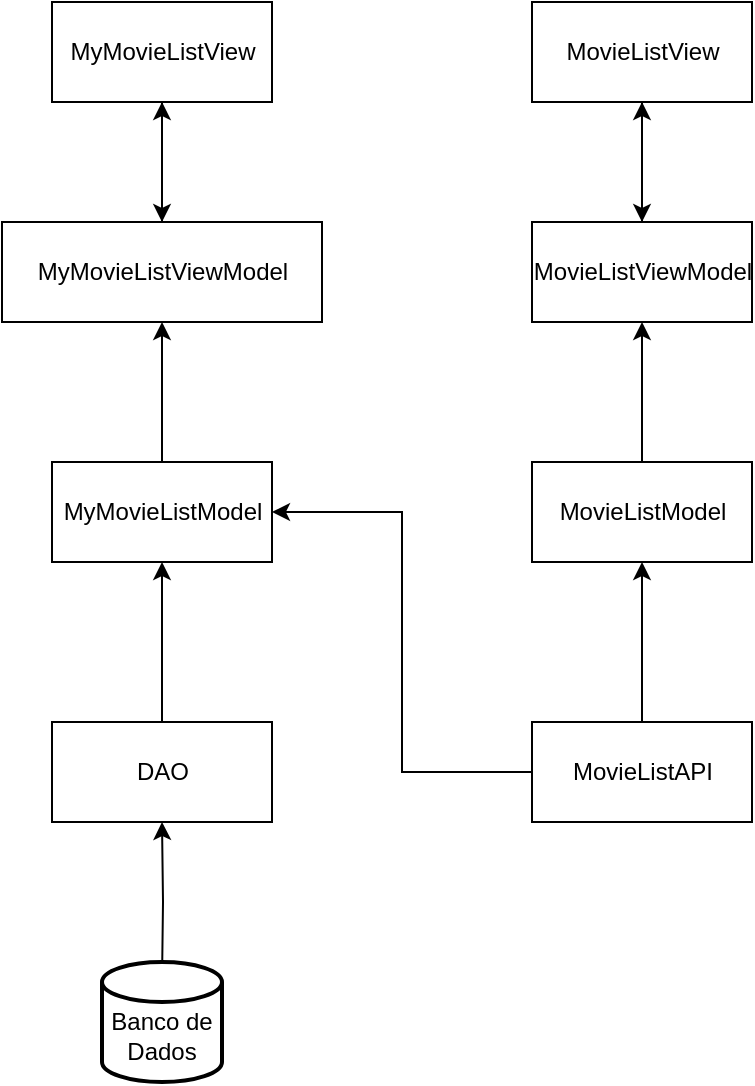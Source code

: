 <mxfile version="14.5.8" type="github">
  <diagram id="ALy4KTKsk_qYu9xC9Lgh" name="Page-1">
    <mxGraphModel dx="732" dy="512" grid="1" gridSize="10" guides="1" tooltips="1" connect="1" arrows="1" fold="1" page="1" pageScale="1" pageWidth="850" pageHeight="1100" math="0" shadow="0">
      <root>
        <mxCell id="0" />
        <mxCell id="1" parent="0" />
        <mxCell id="01I_UsJ30-x89k_zc6xY-6" style="edgeStyle=orthogonalEdgeStyle;rounded=0;orthogonalLoop=1;jettySize=auto;html=1;" parent="1" source="01I_UsJ30-x89k_zc6xY-3" target="01I_UsJ30-x89k_zc6xY-4" edge="1">
          <mxGeometry relative="1" as="geometry" />
        </mxCell>
        <mxCell id="01I_UsJ30-x89k_zc6xY-3" value="MovieListView" style="html=1;" parent="1" vertex="1">
          <mxGeometry x="370" y="200" width="110" height="50" as="geometry" />
        </mxCell>
        <mxCell id="01I_UsJ30-x89k_zc6xY-5" style="edgeStyle=orthogonalEdgeStyle;rounded=0;orthogonalLoop=1;jettySize=auto;html=1;entryX=0.5;entryY=1;entryDx=0;entryDy=0;" parent="1" source="01I_UsJ30-x89k_zc6xY-4" target="01I_UsJ30-x89k_zc6xY-3" edge="1">
          <mxGeometry relative="1" as="geometry" />
        </mxCell>
        <mxCell id="01I_UsJ30-x89k_zc6xY-4" value="MovieListViewModel" style="html=1;" parent="1" vertex="1">
          <mxGeometry x="370" y="310" width="110" height="50" as="geometry" />
        </mxCell>
        <mxCell id="01I_UsJ30-x89k_zc6xY-8" style="edgeStyle=orthogonalEdgeStyle;rounded=0;orthogonalLoop=1;jettySize=auto;html=1;" parent="1" source="01I_UsJ30-x89k_zc6xY-7" target="01I_UsJ30-x89k_zc6xY-4" edge="1">
          <mxGeometry relative="1" as="geometry" />
        </mxCell>
        <mxCell id="01I_UsJ30-x89k_zc6xY-7" value="MovieListModel" style="html=1;" parent="1" vertex="1">
          <mxGeometry x="370" y="430" width="110" height="50" as="geometry" />
        </mxCell>
        <mxCell id="01I_UsJ30-x89k_zc6xY-10" style="edgeStyle=orthogonalEdgeStyle;rounded=0;orthogonalLoop=1;jettySize=auto;html=1;entryX=0.5;entryY=1;entryDx=0;entryDy=0;" parent="1" source="01I_UsJ30-x89k_zc6xY-9" target="01I_UsJ30-x89k_zc6xY-7" edge="1">
          <mxGeometry relative="1" as="geometry" />
        </mxCell>
        <mxCell id="01I_UsJ30-x89k_zc6xY-19" style="edgeStyle=orthogonalEdgeStyle;rounded=0;orthogonalLoop=1;jettySize=auto;html=1;entryX=1;entryY=0.5;entryDx=0;entryDy=0;" parent="1" source="01I_UsJ30-x89k_zc6xY-9" target="01I_UsJ30-x89k_zc6xY-14" edge="1">
          <mxGeometry relative="1" as="geometry" />
        </mxCell>
        <mxCell id="01I_UsJ30-x89k_zc6xY-9" value="MovieListAPI" style="html=1;" parent="1" vertex="1">
          <mxGeometry x="370" y="560" width="110" height="50" as="geometry" />
        </mxCell>
        <mxCell id="01I_UsJ30-x89k_zc6xY-15" style="edgeStyle=orthogonalEdgeStyle;rounded=0;orthogonalLoop=1;jettySize=auto;html=1;entryX=0.5;entryY=1;entryDx=0;entryDy=0;" parent="1" source="01I_UsJ30-x89k_zc6xY-11" target="01I_UsJ30-x89k_zc6xY-14" edge="1">
          <mxGeometry relative="1" as="geometry" />
        </mxCell>
        <mxCell id="01I_UsJ30-x89k_zc6xY-11" value="DAO" style="html=1;" parent="1" vertex="1">
          <mxGeometry x="130" y="560" width="110" height="50" as="geometry" />
        </mxCell>
        <mxCell id="01I_UsJ30-x89k_zc6xY-22" style="edgeStyle=orthogonalEdgeStyle;rounded=0;orthogonalLoop=1;jettySize=auto;html=1;" parent="1" source="01I_UsJ30-x89k_zc6xY-14" target="01I_UsJ30-x89k_zc6xY-20" edge="1">
          <mxGeometry relative="1" as="geometry" />
        </mxCell>
        <mxCell id="01I_UsJ30-x89k_zc6xY-14" value="MyMovieListModel" style="html=1;" parent="1" vertex="1">
          <mxGeometry x="130" y="430" width="110" height="50" as="geometry" />
        </mxCell>
        <mxCell id="01I_UsJ30-x89k_zc6xY-17" style="edgeStyle=orthogonalEdgeStyle;rounded=0;orthogonalLoop=1;jettySize=auto;html=1;" parent="1" target="01I_UsJ30-x89k_zc6xY-11" edge="1">
          <mxGeometry relative="1" as="geometry">
            <mxPoint x="185" y="690" as="sourcePoint" />
          </mxGeometry>
        </mxCell>
        <mxCell id="01I_UsJ30-x89k_zc6xY-23" style="edgeStyle=orthogonalEdgeStyle;rounded=0;orthogonalLoop=1;jettySize=auto;html=1;" parent="1" source="01I_UsJ30-x89k_zc6xY-20" target="01I_UsJ30-x89k_zc6xY-21" edge="1">
          <mxGeometry relative="1" as="geometry" />
        </mxCell>
        <mxCell id="01I_UsJ30-x89k_zc6xY-20" value="MyMovieListViewModel" style="html=1;" parent="1" vertex="1">
          <mxGeometry x="105" y="310" width="160" height="50" as="geometry" />
        </mxCell>
        <mxCell id="01I_UsJ30-x89k_zc6xY-24" style="edgeStyle=orthogonalEdgeStyle;rounded=0;orthogonalLoop=1;jettySize=auto;html=1;entryX=0.5;entryY=0;entryDx=0;entryDy=0;" parent="1" source="01I_UsJ30-x89k_zc6xY-21" target="01I_UsJ30-x89k_zc6xY-20" edge="1">
          <mxGeometry relative="1" as="geometry" />
        </mxCell>
        <mxCell id="01I_UsJ30-x89k_zc6xY-21" value="MyMovieListView" style="html=1;" parent="1" vertex="1">
          <mxGeometry x="130" y="200" width="110" height="50" as="geometry" />
        </mxCell>
        <mxCell id="PlMXt5raBYoiMu_frAOk-2" value="&lt;br&gt;Banco de Dados" style="strokeWidth=2;html=1;shape=mxgraph.flowchart.database;whiteSpace=wrap;" vertex="1" parent="1">
          <mxGeometry x="155" y="680" width="60" height="60" as="geometry" />
        </mxCell>
      </root>
    </mxGraphModel>
  </diagram>
</mxfile>
